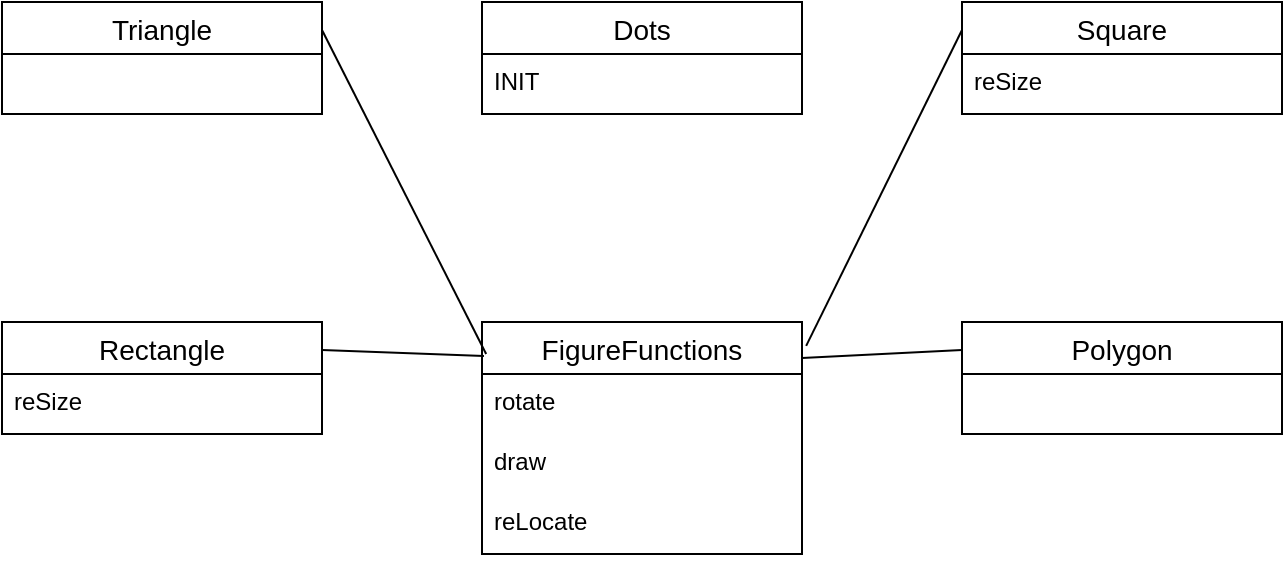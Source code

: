 <mxfile version="16.6.6" type="device"><diagram id="o-RarctQYG99zCNu9Rt8" name="Page-1"><mxGraphModel dx="1381" dy="764" grid="1" gridSize="10" guides="1" tooltips="1" connect="1" arrows="1" fold="1" page="1" pageScale="1" pageWidth="827" pageHeight="1169" math="0" shadow="0"><root><mxCell id="0"/><mxCell id="1" parent="0"/><mxCell id="tdd-47P-GB_Hyjp3jePM-1" value="Dots" style="swimlane;fontStyle=0;childLayout=stackLayout;horizontal=1;startSize=26;horizontalStack=0;resizeParent=1;resizeParentMax=0;resizeLast=0;collapsible=1;marginBottom=0;align=center;fontSize=14;" parent="1" vertex="1"><mxGeometry x="320" y="40" width="160" height="56" as="geometry"/></mxCell><mxCell id="tdd-47P-GB_Hyjp3jePM-13" value="INIT" style="text;strokeColor=none;fillColor=none;spacingLeft=4;spacingRight=4;overflow=hidden;rotatable=0;points=[[0,0.5],[1,0.5]];portConstraint=eastwest;fontSize=12;" parent="tdd-47P-GB_Hyjp3jePM-1" vertex="1"><mxGeometry y="26" width="160" height="30" as="geometry"/></mxCell><mxCell id="tdd-47P-GB_Hyjp3jePM-31" value="Triangle" style="swimlane;fontStyle=0;childLayout=stackLayout;horizontal=1;startSize=26;horizontalStack=0;resizeParent=1;resizeParentMax=0;resizeLast=0;collapsible=1;marginBottom=0;align=center;fontSize=14;" parent="1" vertex="1"><mxGeometry x="80" y="40" width="160" height="56" as="geometry"/></mxCell><mxCell id="tdd-47P-GB_Hyjp3jePM-36" value="Rectangle" style="swimlane;fontStyle=0;childLayout=stackLayout;horizontal=1;startSize=26;horizontalStack=0;resizeParent=1;resizeParentMax=0;resizeLast=0;collapsible=1;marginBottom=0;align=center;fontSize=14;" parent="1" vertex="1"><mxGeometry x="80" y="200" width="160" height="56" as="geometry"/></mxCell><mxCell id="tdd-47P-GB_Hyjp3jePM-37" value="reSize" style="text;strokeColor=none;fillColor=none;spacingLeft=4;spacingRight=4;overflow=hidden;rotatable=0;points=[[0,0.5],[1,0.5]];portConstraint=eastwest;fontSize=12;" parent="tdd-47P-GB_Hyjp3jePM-36" vertex="1"><mxGeometry y="26" width="160" height="30" as="geometry"/></mxCell><mxCell id="tdd-47P-GB_Hyjp3jePM-38" value="Square" style="swimlane;fontStyle=0;childLayout=stackLayout;horizontal=1;startSize=26;horizontalStack=0;resizeParent=1;resizeParentMax=0;resizeLast=0;collapsible=1;marginBottom=0;align=center;fontSize=14;" parent="1" vertex="1"><mxGeometry x="560" y="40" width="160" height="56" as="geometry"/></mxCell><mxCell id="tdd-47P-GB_Hyjp3jePM-39" value="reSize" style="text;strokeColor=none;fillColor=none;spacingLeft=4;spacingRight=4;overflow=hidden;rotatable=0;points=[[0,0.5],[1,0.5]];portConstraint=eastwest;fontSize=12;" parent="tdd-47P-GB_Hyjp3jePM-38" vertex="1"><mxGeometry y="26" width="160" height="30" as="geometry"/></mxCell><mxCell id="tdd-47P-GB_Hyjp3jePM-40" value="Polygon" style="swimlane;fontStyle=0;childLayout=stackLayout;horizontal=1;startSize=26;horizontalStack=0;resizeParent=1;resizeParentMax=0;resizeLast=0;collapsible=1;marginBottom=0;align=center;fontSize=14;" parent="1" vertex="1"><mxGeometry x="560" y="200" width="160" height="56" as="geometry"/></mxCell><mxCell id="Gig3TnsxspNsvLJyRwA9-1" value="FigureFunctions" style="swimlane;fontStyle=0;childLayout=stackLayout;horizontal=1;startSize=26;horizontalStack=0;resizeParent=1;resizeParentMax=0;resizeLast=0;collapsible=1;marginBottom=0;align=center;fontSize=14;" vertex="1" parent="1"><mxGeometry x="320" y="200" width="160" height="116" as="geometry"/></mxCell><mxCell id="Gig3TnsxspNsvLJyRwA9-2" value="rotate" style="text;strokeColor=none;fillColor=none;spacingLeft=4;spacingRight=4;overflow=hidden;rotatable=0;points=[[0,0.5],[1,0.5]];portConstraint=eastwest;fontSize=12;" vertex="1" parent="Gig3TnsxspNsvLJyRwA9-1"><mxGeometry y="26" width="160" height="30" as="geometry"/></mxCell><mxCell id="Gig3TnsxspNsvLJyRwA9-3" value="draw" style="text;strokeColor=none;fillColor=none;spacingLeft=4;spacingRight=4;overflow=hidden;rotatable=0;points=[[0,0.5],[1,0.5]];portConstraint=eastwest;fontSize=12;" vertex="1" parent="Gig3TnsxspNsvLJyRwA9-1"><mxGeometry y="56" width="160" height="30" as="geometry"/></mxCell><mxCell id="Gig3TnsxspNsvLJyRwA9-5" value="reLocate" style="text;strokeColor=none;fillColor=none;spacingLeft=4;spacingRight=4;overflow=hidden;rotatable=0;points=[[0,0.5],[1,0.5]];portConstraint=eastwest;fontSize=12;" vertex="1" parent="Gig3TnsxspNsvLJyRwA9-1"><mxGeometry y="86" width="160" height="30" as="geometry"/></mxCell><mxCell id="Gig3TnsxspNsvLJyRwA9-6" value="" style="endArrow=none;html=1;rounded=0;exitX=1;exitY=0.25;exitDx=0;exitDy=0;entryX=0.013;entryY=0.138;entryDx=0;entryDy=0;entryPerimeter=0;" edge="1" parent="1" source="tdd-47P-GB_Hyjp3jePM-31" target="Gig3TnsxspNsvLJyRwA9-1"><mxGeometry relative="1" as="geometry"><mxPoint x="310" y="480" as="sourcePoint"/><mxPoint x="470" y="480" as="targetPoint"/></mxGeometry></mxCell><mxCell id="Gig3TnsxspNsvLJyRwA9-7" value="" style="endArrow=none;html=1;rounded=0;exitX=1;exitY=0.25;exitDx=0;exitDy=0;entryX=0.006;entryY=0.147;entryDx=0;entryDy=0;entryPerimeter=0;" edge="1" parent="1" source="tdd-47P-GB_Hyjp3jePM-36" target="Gig3TnsxspNsvLJyRwA9-1"><mxGeometry relative="1" as="geometry"><mxPoint x="190" y="430" as="sourcePoint"/><mxPoint x="300" y="250" as="targetPoint"/></mxGeometry></mxCell><mxCell id="Gig3TnsxspNsvLJyRwA9-8" value="" style="endArrow=none;html=1;rounded=0;exitX=1.013;exitY=0.103;exitDx=0;exitDy=0;exitPerimeter=0;entryX=0;entryY=0.25;entryDx=0;entryDy=0;" edge="1" parent="1" source="Gig3TnsxspNsvLJyRwA9-1" target="tdd-47P-GB_Hyjp3jePM-38"><mxGeometry relative="1" as="geometry"><mxPoint x="540" y="440" as="sourcePoint"/><mxPoint x="700" y="440" as="targetPoint"/></mxGeometry></mxCell><mxCell id="Gig3TnsxspNsvLJyRwA9-9" value="" style="endArrow=none;html=1;rounded=0;exitX=1;exitY=0.155;exitDx=0;exitDy=0;exitPerimeter=0;entryX=0;entryY=0.25;entryDx=0;entryDy=0;" edge="1" parent="1" source="Gig3TnsxspNsvLJyRwA9-1" target="tdd-47P-GB_Hyjp3jePM-40"><mxGeometry relative="1" as="geometry"><mxPoint x="500" y="410" as="sourcePoint"/><mxPoint x="660" y="410" as="targetPoint"/></mxGeometry></mxCell></root></mxGraphModel></diagram></mxfile>